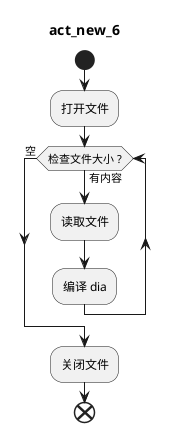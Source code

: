 @startuml
title act_new_6
start
:打开文件;
while (检查文件大小 ?) is (有内容)
    :读取文件;
    :编译 dia;
endwhile (空)
:关闭文件;
end
@enduml